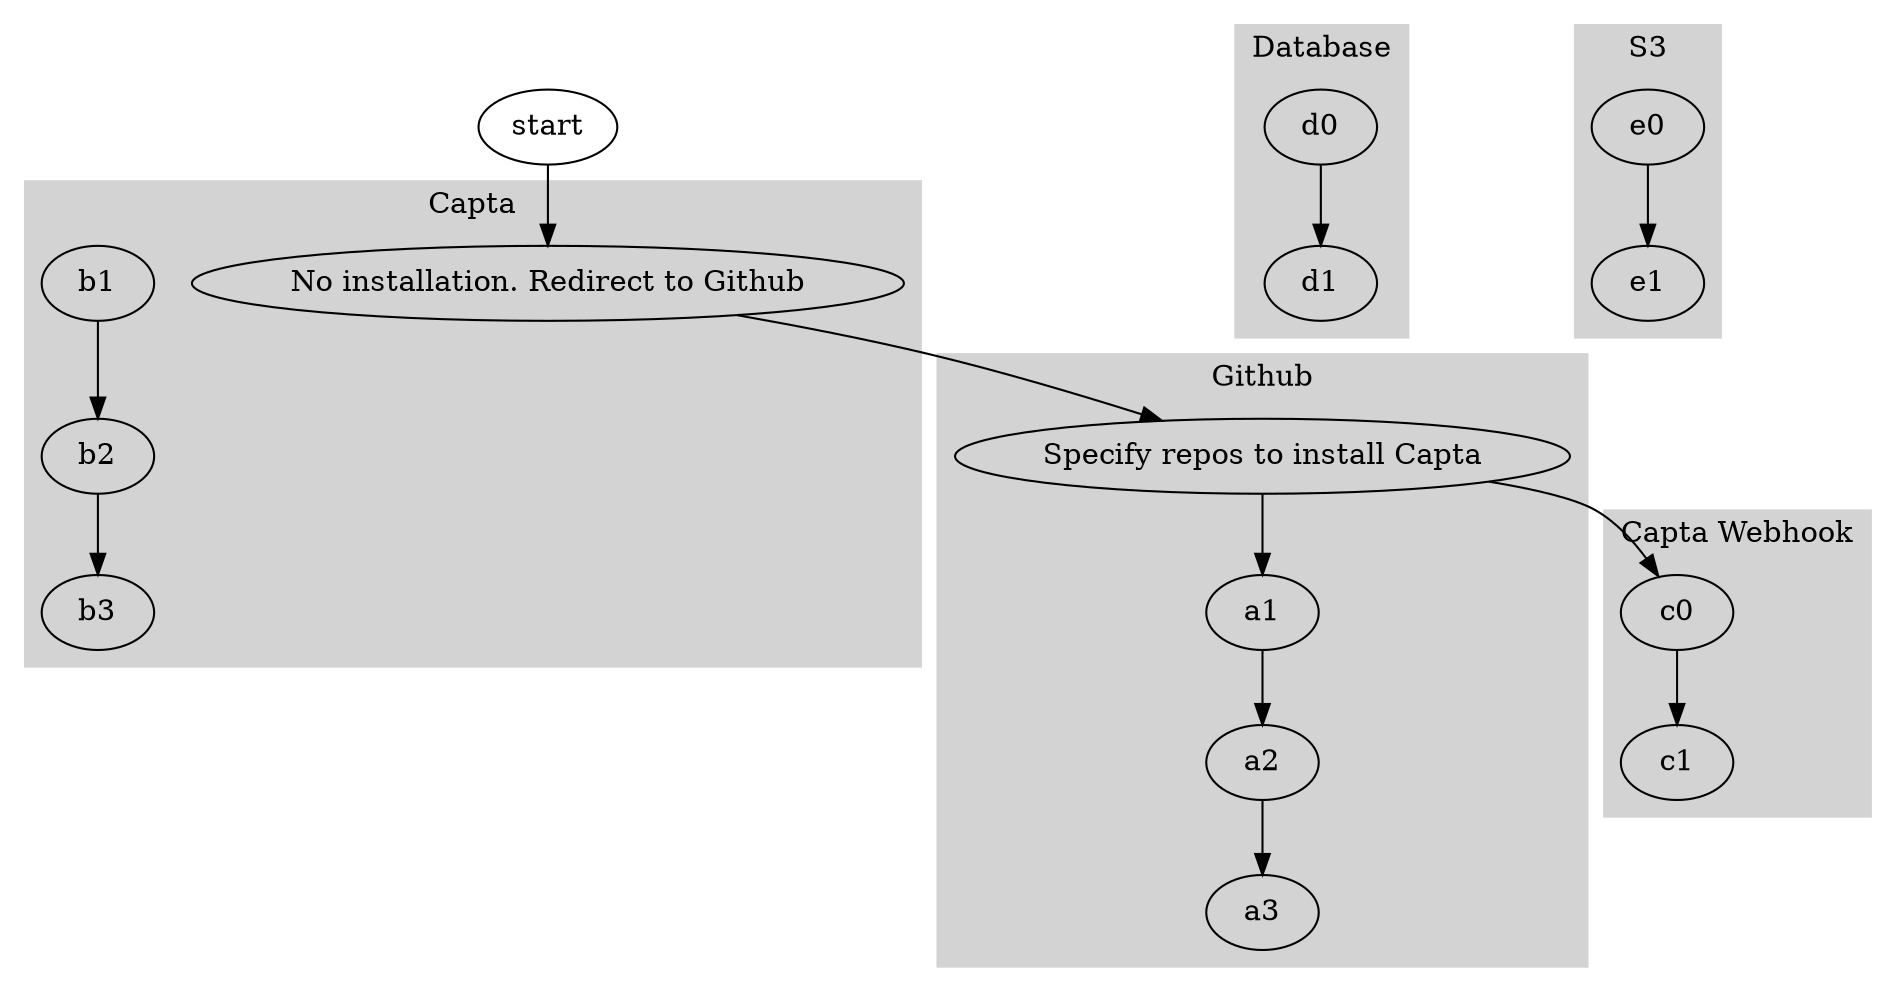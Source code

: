 digraph G {
  subgraph cluster_github {
    label = "Github";
    style=filled; color=lightgrey;

    a0 -> a1 -> a2 -> a3;
  }
  subgraph cluster_capta {
    label = "Capta";
    color=lightgrey; style=filled;
    
    b0;
    b1 -> b2 -> b3;
  }
  subgraph cluster_capta_webhook {
    label = "Capta Webhook";
    color=lightgrey; style=filled;

    c0 -> c1;
  }
  subgraph cluster_db {
    label = "Database";
    color=lightgrey; style=filled;
    
    d0 -> d1;
  }
  subgraph cluster_s3 {
    label="S3";
    color=lightgrey; style=filled;
    
    e0 -> e1;
  }

  start -> b0;
  b0 [label="No installation. Redirect to Github"];

  b0 -> a0;
  a0 [label="Specify repos to install Capta"];
  
  a0 -> c0
}
